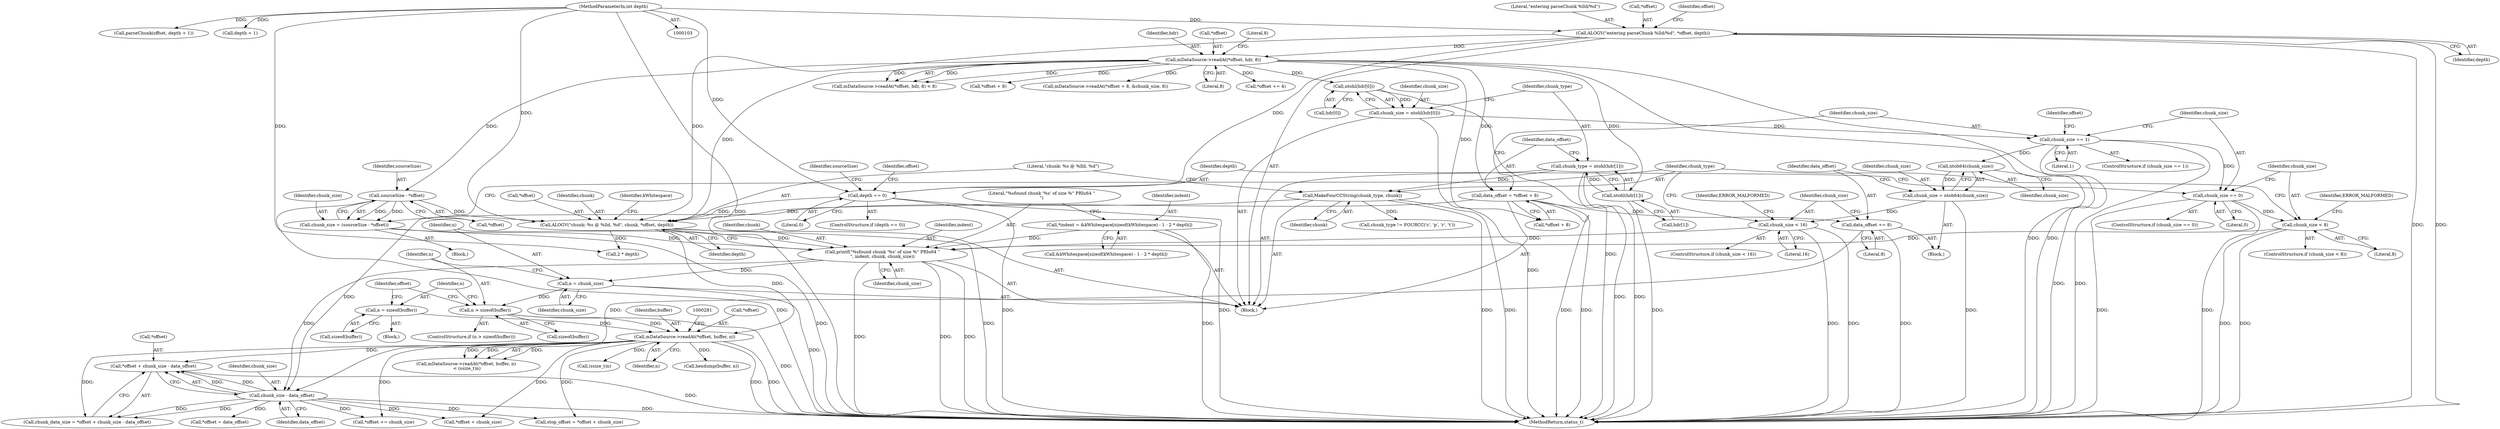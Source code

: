 digraph "0_Android_f4a88c8ed4f8186b3d6e2852993e063fc33ff231@pointer" {
"1000293" [label="(Call,*offset + chunk_size - data_offset)"];
"1000275" [label="(Call,mDataSource->readAt(*offset, buffer, n))"];
"1000229" [label="(Call,ALOGV(\"chunk: %s @ %lld, %d\", chunk, *offset, depth))"];
"1000226" [label="(Call,MakeFourCCString(chunk_type, chunk))"];
"1000132" [label="(Call,chunk_type = ntohl(hdr[1]))"];
"1000134" [label="(Call,ntohl(hdr[1]))"];
"1000115" [label="(Call,mDataSource->readAt(*offset, hdr, 8))"];
"1000107" [label="(Call,ALOGV(\"entering parseChunk %lld/%d\", *offset, depth))"];
"1000105" [label="(MethodParameterIn,int depth)"];
"1000199" [label="(Call,sourceSize - *offset)"];
"1000185" [label="(Call,depth == 0)"];
"1000264" [label="(Call,n > sizeof(buffer))"];
"1000260" [label="(Call,n = chunk_size)"];
"1000253" [label="(Call,printf(\"%sfound chunk '%s' of size %\" PRIu64 \"\n\", indent, chunk, chunk_size))"];
"1000240" [label="(Call,*indent = &kWhitespace[sizeof(kWhitespace) - 1 - 2 * depth])"];
"1000172" [label="(Call,chunk_size < 16)"];
"1000164" [label="(Call,chunk_size = ntoh64(chunk_size))"];
"1000166" [label="(Call,ntoh64(chunk_size))"];
"1000146" [label="(Call,chunk_size == 1)"];
"1000125" [label="(Call,chunk_size = ntohl(hdr[0]))"];
"1000127" [label="(Call,ntohl(hdr[0]))"];
"1000219" [label="(Call,chunk_size < 8)"];
"1000180" [label="(Call,chunk_size == 0)"];
"1000197" [label="(Call,chunk_size = (sourceSize - *offset))"];
"1000269" [label="(Call,n = sizeof(buffer))"];
"1000296" [label="(Call,chunk_size - data_offset)"];
"1000168" [label="(Call,data_offset += 8)"];
"1000139" [label="(Call,data_offset = *offset + 8)"];
"1000146" [label="(Call,chunk_size == 1)"];
"1000242" [label="(Call,&kWhitespace[sizeof(kWhitespace) - 1 - 2 * depth])"];
"1000145" [label="(ControlStructure,if (chunk_size == 1))"];
"1000186" [label="(Identifier,depth)"];
"1000265" [label="(Identifier,n)"];
"1000170" [label="(Literal,8)"];
"1000330" [label="(Call,*offset = data_offset)"];
"1000234" [label="(Identifier,depth)"];
"1000271" [label="(Call,sizeof(buffer))"];
"1000166" [label="(Call,ntoh64(chunk_size))"];
"1000181" [label="(Identifier,chunk_size)"];
"1000134" [label="(Call,ntohl(hdr[1]))"];
"1000116" [label="(Call,*offset)"];
"1000294" [label="(Call,*offset)"];
"1002904" [label="(Call,*offset += chunk_size)"];
"1000194" [label="(Identifier,sourceSize)"];
"1000343" [label="(Call,parseChunk(offset, depth + 1))"];
"1000255" [label="(Identifier,indent)"];
"1000276" [label="(Call,*offset)"];
"1000263" [label="(ControlStructure,if (n > sizeof(buffer)))"];
"1000254" [label="(Literal,\"%sfound chunk '%s' of size %\" PRIu64 \"\n\")"];
"1000213" [label="(Identifier,offset)"];
"1000120" [label="(Literal,8)"];
"1000179" [label="(ControlStructure,if (chunk_size == 0))"];
"1000279" [label="(Identifier,n)"];
"1000260" [label="(Call,n = chunk_size)"];
"1000133" [label="(Identifier,chunk_type)"];
"1000201" [label="(Call,*offset)"];
"1000139" [label="(Call,data_offset = *offset + 8)"];
"1000256" [label="(Identifier,chunk)"];
"1000219" [label="(Call,chunk_size < 8)"];
"1000286" [label="(Call,hexdump(buffer, n))"];
"1000277" [label="(Identifier,offset)"];
"1000326" [label="(Call,*offset + chunk_size)"];
"1000240" [label="(Call,*indent = &kWhitespace[sizeof(kWhitespace) - 1 - 2 * depth])"];
"1000278" [label="(Identifier,buffer)"];
"1000119" [label="(Literal,8)"];
"1000237" [label="(Identifier,kWhitespace)"];
"1000296" [label="(Call,chunk_size - data_offset)"];
"1000164" [label="(Call,chunk_size = ntoh64(chunk_size))"];
"1000168" [label="(Call,data_offset += 8)"];
"1000269" [label="(Call,n = sizeof(buffer))"];
"1000226" [label="(Call,MakeFourCCString(chunk_type, chunk))"];
"1000147" [label="(Identifier,chunk_size)"];
"1000261" [label="(Identifier,n)"];
"1000230" [label="(Literal,\"chunk: %s @ %lld, %d\")"];
"1000297" [label="(Identifier,chunk_size)"];
"1000253" [label="(Call,printf(\"%sfound chunk '%s' of size %\" PRIu64 \"\n\", indent, chunk, chunk_size))"];
"1000108" [label="(Literal,\"entering parseChunk %lld/%d\")"];
"1000196" [label="(Block,)"];
"1000229" [label="(Call,ALOGV(\"chunk: %s @ %lld, %d\", chunk, *offset, depth))"];
"1000109" [label="(Call,*offset)"];
"1000211" [label="(Call,*offset += 4)"];
"1000153" [label="(Call,*offset + 8)"];
"1000173" [label="(Identifier,chunk_size)"];
"1000291" [label="(Call,chunk_data_size = *offset + chunk_size - data_offset)"];
"1000107" [label="(Call,ALOGV(\"entering parseChunk %lld/%d\", *offset, depth))"];
"1000262" [label="(Identifier,chunk_size)"];
"1000182" [label="(Literal,0)"];
"1000187" [label="(Literal,0)"];
"1000270" [label="(Identifier,n)"];
"1000105" [label="(MethodParameterIn,int depth)"];
"1000172" [label="(Call,chunk_size < 16)"];
"1000241" [label="(Identifier,indent)"];
"1000185" [label="(Call,depth == 0)"];
"1000140" [label="(Identifier,data_offset)"];
"1000232" [label="(Call,*offset)"];
"1000165" [label="(Identifier,chunk_size)"];
"1000257" [label="(Identifier,chunk_size)"];
"1000221" [label="(Literal,8)"];
"1000199" [label="(Call,sourceSize - *offset)"];
"1000155" [label="(Identifier,offset)"];
"1000218" [label="(ControlStructure,if (chunk_size < 8))"];
"1000177" [label="(Identifier,ERROR_MALFORMED)"];
"1000293" [label="(Call,*offset + chunk_size - data_offset)"];
"1000167" [label="(Identifier,chunk_size)"];
"1000184" [label="(ControlStructure,if (depth == 0))"];
"1000111" [label="(Identifier,depth)"];
"1000174" [label="(Literal,16)"];
"1000128" [label="(Call,hdr[0])"];
"1000324" [label="(Call,stop_offset = *offset + chunk_size)"];
"1000106" [label="(Block,)"];
"1000274" [label="(Call,mDataSource->readAt(*offset, buffer, n)\n < (ssize_t)n)"];
"1000298" [label="(Identifier,data_offset)"];
"1000171" [label="(ControlStructure,if (chunk_size < 16))"];
"1000149" [label="(Block,)"];
"1000264" [label="(Call,n > sizeof(buffer))"];
"1000280" [label="(Call,(ssize_t)n)"];
"1000141" [label="(Call,*offset + 8)"];
"1000118" [label="(Identifier,hdr)"];
"1000266" [label="(Call,sizeof(buffer))"];
"1000228" [label="(Identifier,chunk)"];
"1000268" [label="(Block,)"];
"1000115" [label="(Call,mDataSource->readAt(*offset, hdr, 8))"];
"1000224" [label="(Identifier,ERROR_MALFORMED)"];
"1000197" [label="(Call,chunk_size = (sourceSize - *offset))"];
"1000250" [label="(Call,2 * depth)"];
"1000275" [label="(Call,mDataSource->readAt(*offset, buffer, n))"];
"1000152" [label="(Call,mDataSource->readAt(*offset + 8, &chunk_size, 8))"];
"1000114" [label="(Call,mDataSource->readAt(*offset, hdr, 8) < 8)"];
"1000126" [label="(Identifier,chunk_size)"];
"1000180" [label="(Call,chunk_size == 0)"];
"1000127" [label="(Call,ntohl(hdr[0]))"];
"1000148" [label="(Literal,1)"];
"1000125" [label="(Call,chunk_size = ntohl(hdr[0]))"];
"1000198" [label="(Identifier,chunk_size)"];
"1000132" [label="(Call,chunk_type = ntohl(hdr[1]))"];
"1000117" [label="(Identifier,offset)"];
"1000135" [label="(Call,hdr[1])"];
"1000227" [label="(Identifier,chunk_type)"];
"1000220" [label="(Identifier,chunk_size)"];
"1002911" [label="(MethodReturn,status_t)"];
"1000301" [label="(Call,chunk_type != FOURCC('c', 'p', 'r', 't'))"];
"1000169" [label="(Identifier,data_offset)"];
"1000231" [label="(Identifier,chunk)"];
"1000200" [label="(Identifier,sourceSize)"];
"1000345" [label="(Call,depth + 1)"];
"1000293" -> "1000291"  [label="AST: "];
"1000293" -> "1000296"  [label="CFG: "];
"1000294" -> "1000293"  [label="AST: "];
"1000296" -> "1000293"  [label="AST: "];
"1000291" -> "1000293"  [label="CFG: "];
"1000293" -> "1002911"  [label="DDG: "];
"1000275" -> "1000293"  [label="DDG: "];
"1000296" -> "1000293"  [label="DDG: "];
"1000296" -> "1000293"  [label="DDG: "];
"1000275" -> "1000274"  [label="AST: "];
"1000275" -> "1000279"  [label="CFG: "];
"1000276" -> "1000275"  [label="AST: "];
"1000278" -> "1000275"  [label="AST: "];
"1000279" -> "1000275"  [label="AST: "];
"1000281" -> "1000275"  [label="CFG: "];
"1000275" -> "1002911"  [label="DDG: "];
"1000275" -> "1002911"  [label="DDG: "];
"1000275" -> "1000274"  [label="DDG: "];
"1000275" -> "1000274"  [label="DDG: "];
"1000275" -> "1000274"  [label="DDG: "];
"1000229" -> "1000275"  [label="DDG: "];
"1000264" -> "1000275"  [label="DDG: "];
"1000269" -> "1000275"  [label="DDG: "];
"1000275" -> "1000280"  [label="DDG: "];
"1000275" -> "1000286"  [label="DDG: "];
"1000275" -> "1000291"  [label="DDG: "];
"1000275" -> "1000324"  [label="DDG: "];
"1000275" -> "1000326"  [label="DDG: "];
"1000275" -> "1002904"  [label="DDG: "];
"1000229" -> "1000106"  [label="AST: "];
"1000229" -> "1000234"  [label="CFG: "];
"1000230" -> "1000229"  [label="AST: "];
"1000231" -> "1000229"  [label="AST: "];
"1000232" -> "1000229"  [label="AST: "];
"1000234" -> "1000229"  [label="AST: "];
"1000237" -> "1000229"  [label="CFG: "];
"1000229" -> "1002911"  [label="DDG: "];
"1000226" -> "1000229"  [label="DDG: "];
"1000199" -> "1000229"  [label="DDG: "];
"1000115" -> "1000229"  [label="DDG: "];
"1000185" -> "1000229"  [label="DDG: "];
"1000107" -> "1000229"  [label="DDG: "];
"1000105" -> "1000229"  [label="DDG: "];
"1000229" -> "1000250"  [label="DDG: "];
"1000229" -> "1000253"  [label="DDG: "];
"1000226" -> "1000106"  [label="AST: "];
"1000226" -> "1000228"  [label="CFG: "];
"1000227" -> "1000226"  [label="AST: "];
"1000228" -> "1000226"  [label="AST: "];
"1000230" -> "1000226"  [label="CFG: "];
"1000226" -> "1002911"  [label="DDG: "];
"1000226" -> "1002911"  [label="DDG: "];
"1000132" -> "1000226"  [label="DDG: "];
"1000226" -> "1000301"  [label="DDG: "];
"1000132" -> "1000106"  [label="AST: "];
"1000132" -> "1000134"  [label="CFG: "];
"1000133" -> "1000132"  [label="AST: "];
"1000134" -> "1000132"  [label="AST: "];
"1000140" -> "1000132"  [label="CFG: "];
"1000132" -> "1002911"  [label="DDG: "];
"1000132" -> "1002911"  [label="DDG: "];
"1000134" -> "1000132"  [label="DDG: "];
"1000134" -> "1000135"  [label="CFG: "];
"1000135" -> "1000134"  [label="AST: "];
"1000134" -> "1002911"  [label="DDG: "];
"1000115" -> "1000134"  [label="DDG: "];
"1000115" -> "1000114"  [label="AST: "];
"1000115" -> "1000119"  [label="CFG: "];
"1000116" -> "1000115"  [label="AST: "];
"1000118" -> "1000115"  [label="AST: "];
"1000119" -> "1000115"  [label="AST: "];
"1000120" -> "1000115"  [label="CFG: "];
"1000115" -> "1002911"  [label="DDG: "];
"1000115" -> "1002911"  [label="DDG: "];
"1000115" -> "1000114"  [label="DDG: "];
"1000115" -> "1000114"  [label="DDG: "];
"1000115" -> "1000114"  [label="DDG: "];
"1000107" -> "1000115"  [label="DDG: "];
"1000115" -> "1000127"  [label="DDG: "];
"1000115" -> "1000139"  [label="DDG: "];
"1000115" -> "1000141"  [label="DDG: "];
"1000115" -> "1000152"  [label="DDG: "];
"1000115" -> "1000153"  [label="DDG: "];
"1000115" -> "1000199"  [label="DDG: "];
"1000115" -> "1000211"  [label="DDG: "];
"1000107" -> "1000106"  [label="AST: "];
"1000107" -> "1000111"  [label="CFG: "];
"1000108" -> "1000107"  [label="AST: "];
"1000109" -> "1000107"  [label="AST: "];
"1000111" -> "1000107"  [label="AST: "];
"1000117" -> "1000107"  [label="CFG: "];
"1000107" -> "1002911"  [label="DDG: "];
"1000107" -> "1002911"  [label="DDG: "];
"1000105" -> "1000107"  [label="DDG: "];
"1000107" -> "1000185"  [label="DDG: "];
"1000105" -> "1000103"  [label="AST: "];
"1000105" -> "1002911"  [label="DDG: "];
"1000105" -> "1000185"  [label="DDG: "];
"1000105" -> "1000250"  [label="DDG: "];
"1000105" -> "1000343"  [label="DDG: "];
"1000105" -> "1000345"  [label="DDG: "];
"1000199" -> "1000197"  [label="AST: "];
"1000199" -> "1000201"  [label="CFG: "];
"1000200" -> "1000199"  [label="AST: "];
"1000201" -> "1000199"  [label="AST: "];
"1000197" -> "1000199"  [label="CFG: "];
"1000199" -> "1002911"  [label="DDG: "];
"1000199" -> "1000197"  [label="DDG: "];
"1000199" -> "1000197"  [label="DDG: "];
"1000185" -> "1000184"  [label="AST: "];
"1000185" -> "1000187"  [label="CFG: "];
"1000186" -> "1000185"  [label="AST: "];
"1000187" -> "1000185"  [label="AST: "];
"1000194" -> "1000185"  [label="CFG: "];
"1000213" -> "1000185"  [label="CFG: "];
"1000185" -> "1002911"  [label="DDG: "];
"1000185" -> "1002911"  [label="DDG: "];
"1000264" -> "1000263"  [label="AST: "];
"1000264" -> "1000266"  [label="CFG: "];
"1000265" -> "1000264"  [label="AST: "];
"1000266" -> "1000264"  [label="AST: "];
"1000270" -> "1000264"  [label="CFG: "];
"1000277" -> "1000264"  [label="CFG: "];
"1000264" -> "1002911"  [label="DDG: "];
"1000260" -> "1000264"  [label="DDG: "];
"1000260" -> "1000106"  [label="AST: "];
"1000260" -> "1000262"  [label="CFG: "];
"1000261" -> "1000260"  [label="AST: "];
"1000262" -> "1000260"  [label="AST: "];
"1000265" -> "1000260"  [label="CFG: "];
"1000260" -> "1002911"  [label="DDG: "];
"1000253" -> "1000260"  [label="DDG: "];
"1000253" -> "1000106"  [label="AST: "];
"1000253" -> "1000257"  [label="CFG: "];
"1000254" -> "1000253"  [label="AST: "];
"1000255" -> "1000253"  [label="AST: "];
"1000256" -> "1000253"  [label="AST: "];
"1000257" -> "1000253"  [label="AST: "];
"1000261" -> "1000253"  [label="CFG: "];
"1000253" -> "1002911"  [label="DDG: "];
"1000253" -> "1002911"  [label="DDG: "];
"1000253" -> "1002911"  [label="DDG: "];
"1000240" -> "1000253"  [label="DDG: "];
"1000172" -> "1000253"  [label="DDG: "];
"1000219" -> "1000253"  [label="DDG: "];
"1000197" -> "1000253"  [label="DDG: "];
"1000253" -> "1000296"  [label="DDG: "];
"1000240" -> "1000106"  [label="AST: "];
"1000240" -> "1000242"  [label="CFG: "];
"1000241" -> "1000240"  [label="AST: "];
"1000242" -> "1000240"  [label="AST: "];
"1000254" -> "1000240"  [label="CFG: "];
"1000240" -> "1002911"  [label="DDG: "];
"1000172" -> "1000171"  [label="AST: "];
"1000172" -> "1000174"  [label="CFG: "];
"1000173" -> "1000172"  [label="AST: "];
"1000174" -> "1000172"  [label="AST: "];
"1000177" -> "1000172"  [label="CFG: "];
"1000227" -> "1000172"  [label="CFG: "];
"1000172" -> "1002911"  [label="DDG: "];
"1000172" -> "1002911"  [label="DDG: "];
"1000164" -> "1000172"  [label="DDG: "];
"1000164" -> "1000149"  [label="AST: "];
"1000164" -> "1000166"  [label="CFG: "];
"1000165" -> "1000164"  [label="AST: "];
"1000166" -> "1000164"  [label="AST: "];
"1000169" -> "1000164"  [label="CFG: "];
"1000164" -> "1002911"  [label="DDG: "];
"1000166" -> "1000164"  [label="DDG: "];
"1000166" -> "1000167"  [label="CFG: "];
"1000167" -> "1000166"  [label="AST: "];
"1000146" -> "1000166"  [label="DDG: "];
"1000146" -> "1000145"  [label="AST: "];
"1000146" -> "1000148"  [label="CFG: "];
"1000147" -> "1000146"  [label="AST: "];
"1000148" -> "1000146"  [label="AST: "];
"1000155" -> "1000146"  [label="CFG: "];
"1000181" -> "1000146"  [label="CFG: "];
"1000146" -> "1002911"  [label="DDG: "];
"1000146" -> "1002911"  [label="DDG: "];
"1000125" -> "1000146"  [label="DDG: "];
"1000146" -> "1000180"  [label="DDG: "];
"1000125" -> "1000106"  [label="AST: "];
"1000125" -> "1000127"  [label="CFG: "];
"1000126" -> "1000125"  [label="AST: "];
"1000127" -> "1000125"  [label="AST: "];
"1000133" -> "1000125"  [label="CFG: "];
"1000125" -> "1002911"  [label="DDG: "];
"1000127" -> "1000125"  [label="DDG: "];
"1000127" -> "1000128"  [label="CFG: "];
"1000128" -> "1000127"  [label="AST: "];
"1000127" -> "1002911"  [label="DDG: "];
"1000219" -> "1000218"  [label="AST: "];
"1000219" -> "1000221"  [label="CFG: "];
"1000220" -> "1000219"  [label="AST: "];
"1000221" -> "1000219"  [label="AST: "];
"1000224" -> "1000219"  [label="CFG: "];
"1000227" -> "1000219"  [label="CFG: "];
"1000219" -> "1002911"  [label="DDG: "];
"1000219" -> "1002911"  [label="DDG: "];
"1000180" -> "1000219"  [label="DDG: "];
"1000180" -> "1000179"  [label="AST: "];
"1000180" -> "1000182"  [label="CFG: "];
"1000181" -> "1000180"  [label="AST: "];
"1000182" -> "1000180"  [label="AST: "];
"1000186" -> "1000180"  [label="CFG: "];
"1000220" -> "1000180"  [label="CFG: "];
"1000180" -> "1002911"  [label="DDG: "];
"1000180" -> "1002911"  [label="DDG: "];
"1000197" -> "1000196"  [label="AST: "];
"1000198" -> "1000197"  [label="AST: "];
"1000227" -> "1000197"  [label="CFG: "];
"1000197" -> "1002911"  [label="DDG: "];
"1000269" -> "1000268"  [label="AST: "];
"1000269" -> "1000271"  [label="CFG: "];
"1000270" -> "1000269"  [label="AST: "];
"1000271" -> "1000269"  [label="AST: "];
"1000277" -> "1000269"  [label="CFG: "];
"1000296" -> "1000298"  [label="CFG: "];
"1000297" -> "1000296"  [label="AST: "];
"1000298" -> "1000296"  [label="AST: "];
"1000296" -> "1002911"  [label="DDG: "];
"1000296" -> "1000291"  [label="DDG: "];
"1000296" -> "1000291"  [label="DDG: "];
"1000168" -> "1000296"  [label="DDG: "];
"1000139" -> "1000296"  [label="DDG: "];
"1000296" -> "1000324"  [label="DDG: "];
"1000296" -> "1000326"  [label="DDG: "];
"1000296" -> "1000330"  [label="DDG: "];
"1000296" -> "1002904"  [label="DDG: "];
"1000168" -> "1000149"  [label="AST: "];
"1000168" -> "1000170"  [label="CFG: "];
"1000169" -> "1000168"  [label="AST: "];
"1000170" -> "1000168"  [label="AST: "];
"1000173" -> "1000168"  [label="CFG: "];
"1000168" -> "1002911"  [label="DDG: "];
"1000139" -> "1000168"  [label="DDG: "];
"1000139" -> "1000106"  [label="AST: "];
"1000139" -> "1000141"  [label="CFG: "];
"1000140" -> "1000139"  [label="AST: "];
"1000141" -> "1000139"  [label="AST: "];
"1000147" -> "1000139"  [label="CFG: "];
"1000139" -> "1002911"  [label="DDG: "];
"1000139" -> "1002911"  [label="DDG: "];
}
